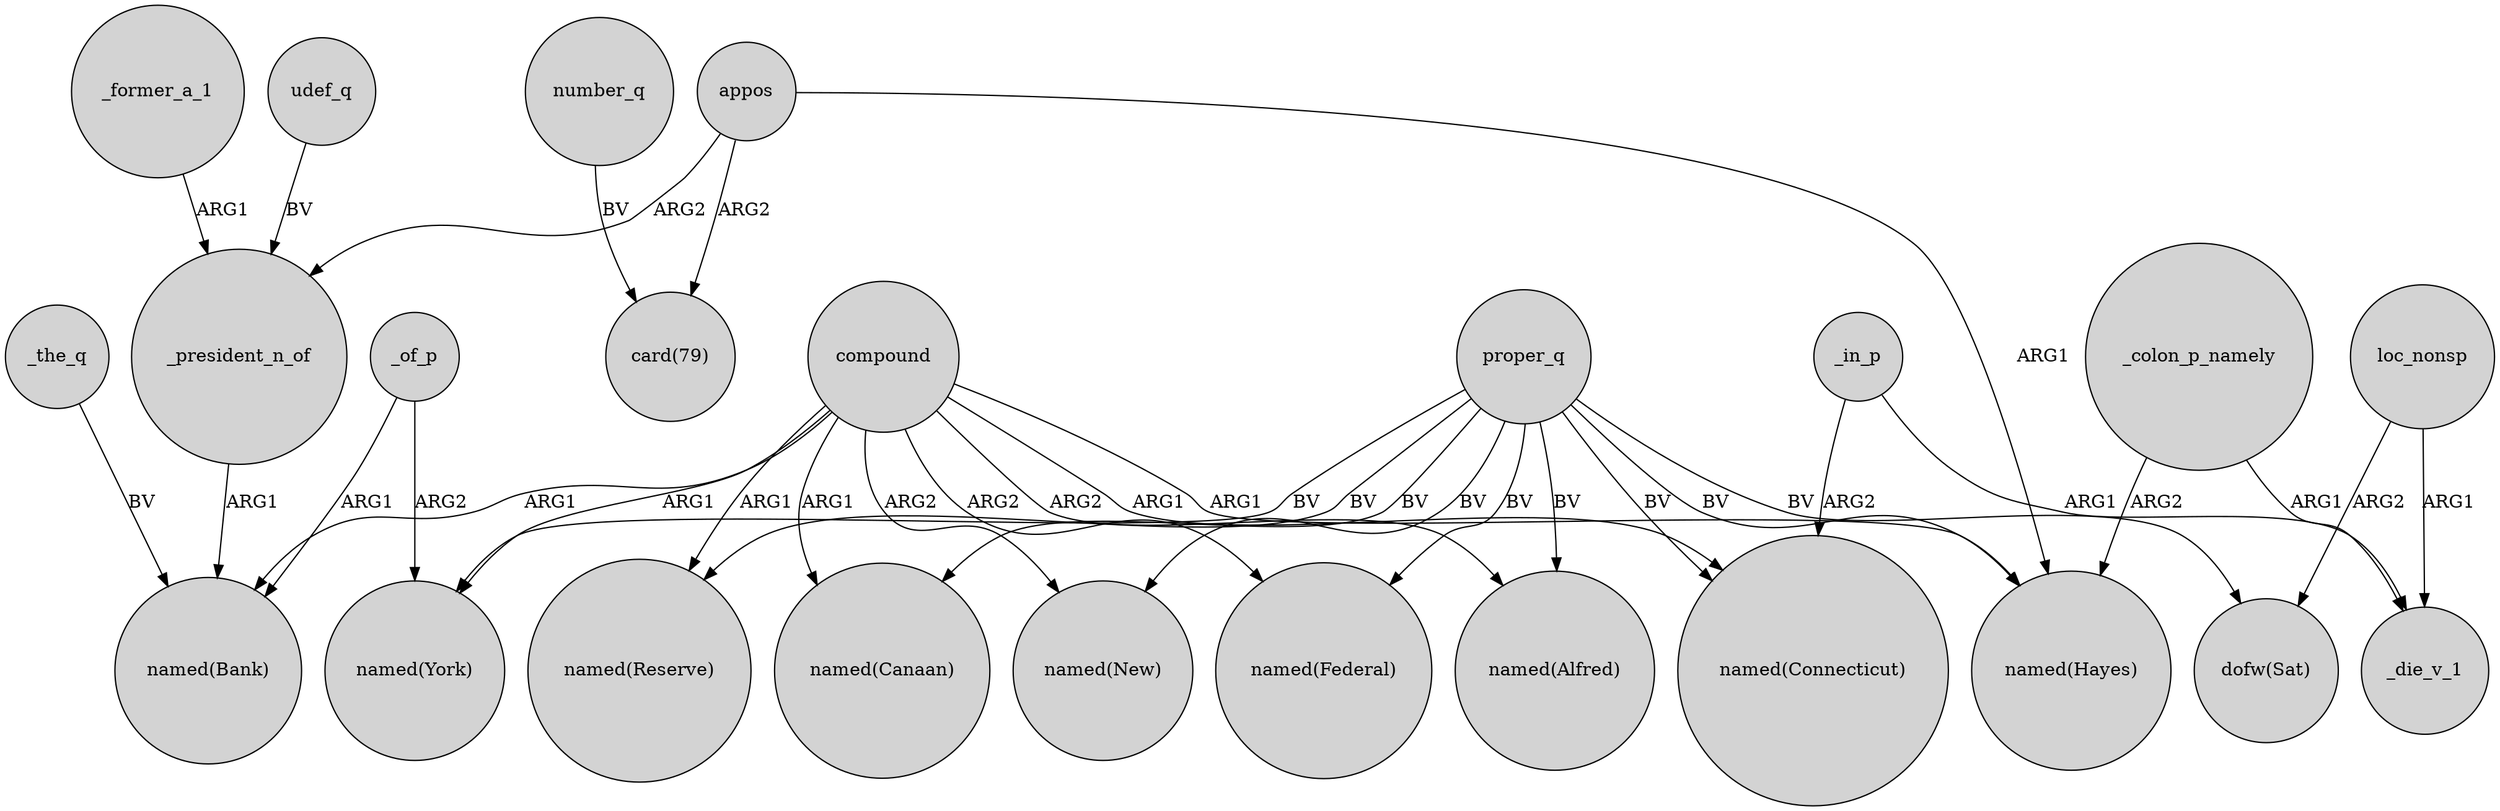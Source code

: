digraph {
	node [shape=circle style=filled]
	compound -> "named(Hayes)" [label=ARG1]
	appos -> _president_n_of [label=ARG2]
	compound -> "named(Canaan)" [label=ARG1]
	proper_q -> "dofw(Sat)" [label=BV]
	compound -> "named(Alfred)" [label=ARG2]
	compound -> "named(New)" [label=ARG2]
	proper_q -> "named(New)" [label=BV]
	_former_a_1 -> _president_n_of [label=ARG1]
	compound -> "named(Federal)" [label=ARG2]
	_president_n_of -> "named(Bank)" [label=ARG1]
	compound -> "named(Bank)" [label=ARG1]
	proper_q -> "named(Federal)" [label=BV]
	_of_p -> "named(Bank)" [label=ARG1]
	proper_q -> "named(York)" [label=BV]
	appos -> "card(79)" [label=ARG2]
	proper_q -> "named(Canaan)" [label=BV]
	_the_q -> "named(Bank)" [label=BV]
	loc_nonsp -> _die_v_1 [label=ARG1]
	_colon_p_namely -> "named(Hayes)" [label=ARG2]
	number_q -> "card(79)" [label=BV]
	proper_q -> "named(Alfred)" [label=BV]
	_in_p -> _die_v_1 [label=ARG1]
	proper_q -> "named(Connecticut)" [label=BV]
	compound -> "named(Connecticut)" [label=ARG1]
	compound -> "named(Reserve)" [label=ARG1]
	_colon_p_namely -> _die_v_1 [label=ARG1]
	compound -> "named(York)" [label=ARG1]
	proper_q -> "named(Hayes)" [label=BV]
	udef_q -> _president_n_of [label=BV]
	appos -> "named(Hayes)" [label=ARG1]
	_in_p -> "named(Connecticut)" [label=ARG2]
	_of_p -> "named(York)" [label=ARG2]
	proper_q -> "named(Reserve)" [label=BV]
	loc_nonsp -> "dofw(Sat)" [label=ARG2]
}
